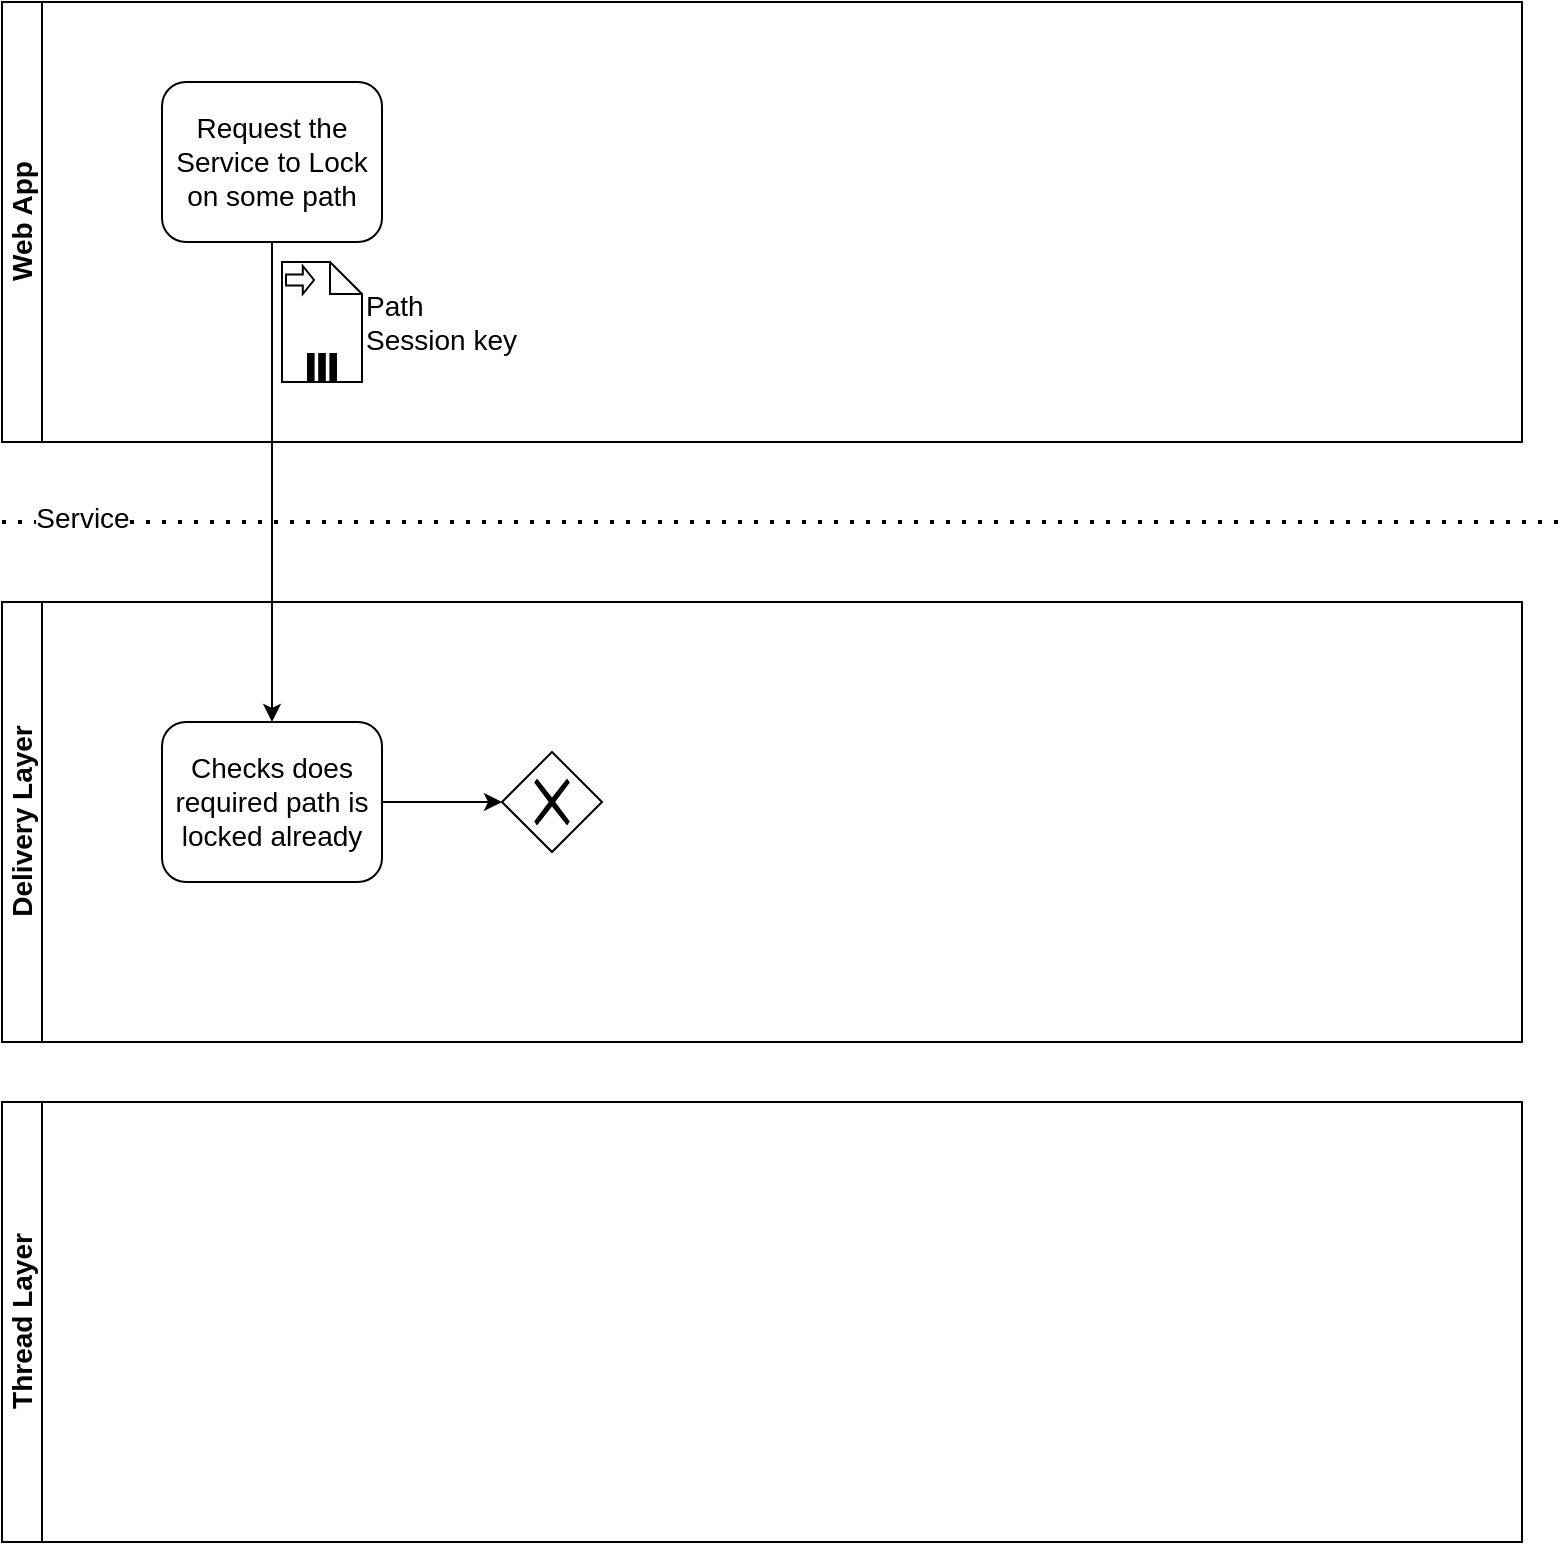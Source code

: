 <mxfile compressed="false" version="14.5.1" type="device">
  <diagram id="xGZWrtGbMUi3LLFO6nGx" name="Page-1">
    <mxGraphModel dx="813" dy="486" grid="1" gridSize="10" guides="1" tooltips="1" connect="1" arrows="1" fold="1" page="1" pageScale="1" pageWidth="1169" pageHeight="827" background="none" math="0" shadow="0">
      <root>
        <object label="" id="0">
          <mxCell />
        </object>
        <mxCell id="1" parent="0" />
        <mxCell id="_Ey62GqWxk7FuY_N8qZZ-1" value="Web App" style="swimlane;html=1;horizontal=0;startSize=20;fontSize=14;" vertex="1" parent="1">
          <mxGeometry x="20" y="10" width="760" height="220" as="geometry" />
        </mxCell>
        <mxCell id="_Ey62GqWxk7FuY_N8qZZ-7" value="Request the Service to Lock on some path" style="shape=ext;rounded=1;html=1;whiteSpace=wrap;fontSize=14;" vertex="1" parent="_Ey62GqWxk7FuY_N8qZZ-1">
          <mxGeometry x="80" y="40" width="110" height="80" as="geometry" />
        </mxCell>
        <mxCell id="_Ey62GqWxk7FuY_N8qZZ-18" value="" style="group" vertex="1" connectable="0" parent="_Ey62GqWxk7FuY_N8qZZ-1">
          <mxGeometry x="140" y="130" width="130" height="60" as="geometry" />
        </mxCell>
        <mxCell id="_Ey62GqWxk7FuY_N8qZZ-14" value="" style="shape=note;whiteSpace=wrap;size=16;html=1;dropTarget=0;fontSize=14;" vertex="1" parent="_Ey62GqWxk7FuY_N8qZZ-18">
          <mxGeometry width="40" height="60" as="geometry" />
        </mxCell>
        <mxCell id="_Ey62GqWxk7FuY_N8qZZ-15" value="" style="html=1;shape=singleArrow;arrowWidth=0.4;arrowSize=0.4;outlineConnect=0;" vertex="1" parent="_Ey62GqWxk7FuY_N8qZZ-14">
          <mxGeometry width="14" height="14" relative="1" as="geometry">
            <mxPoint x="2" y="2" as="offset" />
          </mxGeometry>
        </mxCell>
        <mxCell id="_Ey62GqWxk7FuY_N8qZZ-16" value="" style="html=1;whiteSpace=wrap;shape=parallelMarker;outlineConnect=0;" vertex="1" parent="_Ey62GqWxk7FuY_N8qZZ-14">
          <mxGeometry x="0.5" y="1" width="14" height="14" relative="1" as="geometry">
            <mxPoint x="-7" y="-14" as="offset" />
          </mxGeometry>
        </mxCell>
        <mxCell id="_Ey62GqWxk7FuY_N8qZZ-17" value="Path&lt;br&gt;&lt;div&gt;&lt;span&gt;Session key&lt;/span&gt;&lt;/div&gt;" style="text;html=1;align=left;verticalAlign=middle;resizable=0;points=[];autosize=1;fontSize=14;" vertex="1" parent="_Ey62GqWxk7FuY_N8qZZ-18">
          <mxGeometry x="40" y="10" width="90" height="40" as="geometry" />
        </mxCell>
        <mxCell id="_Ey62GqWxk7FuY_N8qZZ-4" value="Delivery Layer" style="swimlane;html=1;horizontal=0;startSize=20;fontSize=14;" vertex="1" parent="1">
          <mxGeometry x="20" y="310" width="760" height="220" as="geometry" />
        </mxCell>
        <mxCell id="_Ey62GqWxk7FuY_N8qZZ-19" style="edgeStyle=orthogonalEdgeStyle;rounded=0;orthogonalLoop=1;jettySize=auto;html=1;entryX=0;entryY=0.5;entryDx=0;entryDy=0;fontSize=14;" edge="1" parent="_Ey62GqWxk7FuY_N8qZZ-4" source="_Ey62GqWxk7FuY_N8qZZ-8" target="_Ey62GqWxk7FuY_N8qZZ-11">
          <mxGeometry relative="1" as="geometry" />
        </mxCell>
        <mxCell id="_Ey62GqWxk7FuY_N8qZZ-8" value="Checks does required path is locked already" style="shape=ext;rounded=1;html=1;whiteSpace=wrap;fontSize=14;" vertex="1" parent="_Ey62GqWxk7FuY_N8qZZ-4">
          <mxGeometry x="80" y="60" width="110" height="80" as="geometry" />
        </mxCell>
        <mxCell id="_Ey62GqWxk7FuY_N8qZZ-11" value="" style="shape=mxgraph.bpmn.shape;html=1;verticalLabelPosition=bottom;labelBackgroundColor=#ffffff;verticalAlign=top;align=center;perimeter=rhombusPerimeter;background=gateway;outlineConnect=0;outline=none;symbol=exclusiveGw;fontSize=14;" vertex="1" parent="_Ey62GqWxk7FuY_N8qZZ-4">
          <mxGeometry x="250" y="75" width="50" height="50" as="geometry" />
        </mxCell>
        <mxCell id="_Ey62GqWxk7FuY_N8qZZ-5" value="Thread Layer" style="swimlane;html=1;horizontal=0;startSize=20;fontSize=14;" vertex="1" parent="1">
          <mxGeometry x="20" y="560" width="760" height="220" as="geometry" />
        </mxCell>
        <mxCell id="_Ey62GqWxk7FuY_N8qZZ-9" value="" style="endArrow=none;dashed=1;html=1;dashPattern=1 3;strokeWidth=2;fontSize=14;" edge="1" parent="1">
          <mxGeometry width="50" height="50" relative="1" as="geometry">
            <mxPoint x="20" y="270" as="sourcePoint" />
            <mxPoint x="800" y="270" as="targetPoint" />
          </mxGeometry>
        </mxCell>
        <mxCell id="_Ey62GqWxk7FuY_N8qZZ-10" value="Service" style="edgeLabel;html=1;align=center;verticalAlign=middle;resizable=0;points=[];fontSize=14;" vertex="1" connectable="0" parent="_Ey62GqWxk7FuY_N8qZZ-9">
          <mxGeometry x="-0.122" y="2" relative="1" as="geometry">
            <mxPoint x="-302.29" as="offset" />
          </mxGeometry>
        </mxCell>
        <mxCell id="_Ey62GqWxk7FuY_N8qZZ-13" style="edgeStyle=orthogonalEdgeStyle;rounded=0;orthogonalLoop=1;jettySize=auto;html=1;entryX=0.5;entryY=0;entryDx=0;entryDy=0;fontSize=14;" edge="1" parent="1" source="_Ey62GqWxk7FuY_N8qZZ-7" target="_Ey62GqWxk7FuY_N8qZZ-8">
          <mxGeometry relative="1" as="geometry" />
        </mxCell>
      </root>
    </mxGraphModel>
  </diagram>
</mxfile>
